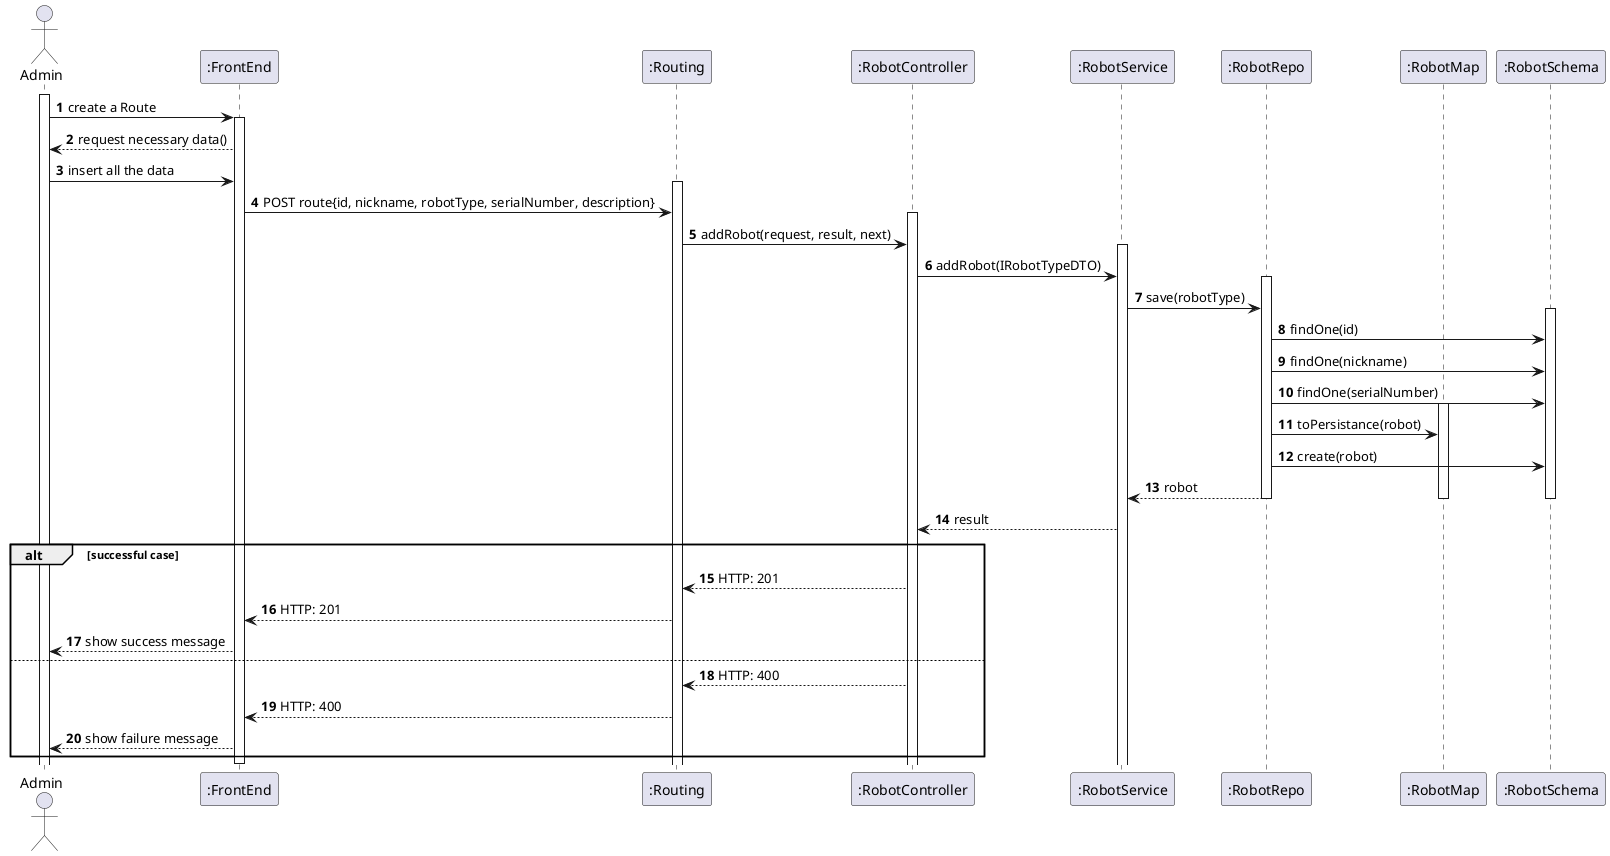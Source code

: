 @startuml
autonumber
'hide footbox
actor "Admin" as admin

participant ":FrontEnd" as sys
participant ":Routing" as route
participant ":RobotController" as ctrl
participant ":RobotService" as srvc
participant ":RobotRepo" as repo
participant ":RobotMap" as rMap
participant ":RobotSchema" as rSchema

activate admin

admin -> sys: create a Route
activate sys

sys --> admin: request necessary data()
admin -> sys : insert all the data
activate route
sys -> route: POST route{id, nickname, robotType, serialNumber, description}
activate ctrl
route -> ctrl: addRobot(request, result, next)
activate srvc
ctrl -> srvc: addRobot(IRobotTypeDTO)
activate repo
srvc -> repo: save(robotType)
activate rSchema
repo -> rSchema: findOne(id)
repo -> rSchema: findOne(nickname) 
repo -> rSchema: findOne(serialNumber) 
activate rMap
repo -> rMap: toPersistance(robot)
repo -> rSchema: create(robot)
repo --> srvc: robot
deactivate rSchema
deactivate rMap
deactivate repo
srvc --> ctrl: result

alt successful case
    ctrl --> route : HTTP: 201
    route --> sys: HTTP: 201
    sys --> admin: show success message
else
    ctrl --> route : HTTP: 400
    route --> sys: HTTP: 400
    sys --> admin: show failure message
end
deactivate sys
@enduml